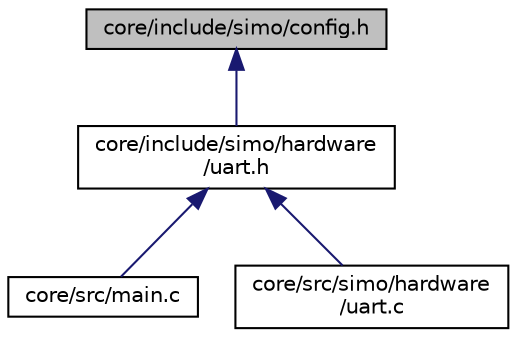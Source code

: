 digraph "core/include/simo/config.h"
{
 // LATEX_PDF_SIZE
  edge [fontname="Helvetica",fontsize="10",labelfontname="Helvetica",labelfontsize="10"];
  node [fontname="Helvetica",fontsize="10",shape=record];
  Node1 [label="core/include/simo/config.h",height=0.2,width=0.4,color="black", fillcolor="grey75", style="filled", fontcolor="black",tooltip="Archivo con configuraciones y definiciones. Se incluye en la mayoria de los modulos."];
  Node1 -> Node2 [dir="back",color="midnightblue",fontsize="10",style="solid"];
  Node2 [label="core/include/simo/hardware\l/uart.h",height=0.2,width=0.4,color="black", fillcolor="white", style="filled",URL="$uart_8h.html",tooltip="Capa de abstraccion para manejar el harware uart del micro RP2040 (Raspberry PI PICO)"];
  Node2 -> Node3 [dir="back",color="midnightblue",fontsize="10",style="solid"];
  Node3 [label="core/src/main.c",height=0.2,width=0.4,color="black", fillcolor="white", style="filled",URL="$main_8c.html",tooltip=" "];
  Node2 -> Node4 [dir="back",color="midnightblue",fontsize="10",style="solid"];
  Node4 [label="core/src/simo/hardware\l/uart.c",height=0.2,width=0.4,color="black", fillcolor="white", style="filled",URL="$uart_8c.html",tooltip=" "];
}
